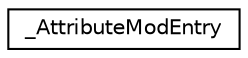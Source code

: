 digraph "Graphical Class Hierarchy"
{
  edge [fontname="Helvetica",fontsize="10",labelfontname="Helvetica",labelfontsize="10"];
  node [fontname="Helvetica",fontsize="10",shape=record];
  rankdir="LR";
  Node1 [label="_AttributeModEntry",height=0.2,width=0.4,color="black", fillcolor="white", style="filled",URL="$struct___attribute_mod_entry.html"];
}
